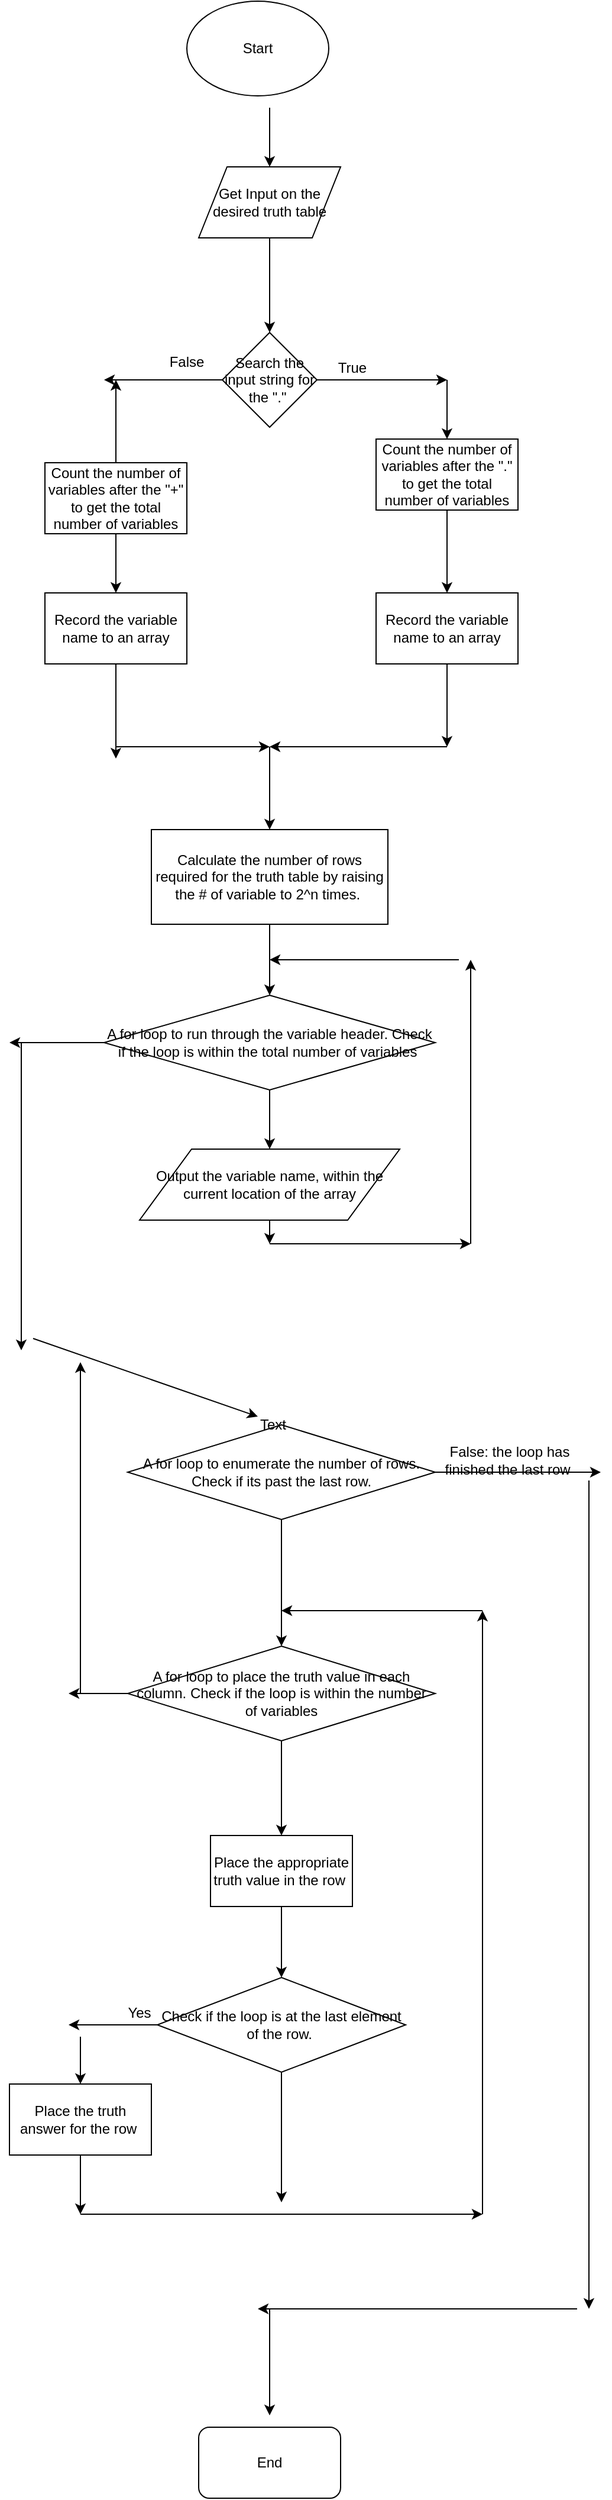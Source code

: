 <mxfile type="github" version="10.7.5"><diagram id="n0dIkmj7toRHK72Zm87M" name="Page-1"><mxGraphModel grid="1" dx="2323" dy="1333" gridSize="10" guides="1" tooltips="1" connect="1" arrows="1" fold="1" page="1" pageScale="1" pageWidth="850" pageHeight="1100" math="0" shadow="0"><root><mxCell id="0" /><mxCell id="1" parent="0" /><mxCell id="3tDDBsGWaGy6T-ooUUBI-1" value="Start" parent="1" style="ellipse;whiteSpace=wrap;html=1;" vertex="1"><mxGeometry as="geometry" x="170" y="20" width="120" height="80" /></mxCell><mxCell id="3tDDBsGWaGy6T-ooUUBI-2" value="" parent="1" style="endArrow=classic;html=1;" edge="1"><mxGeometry as="geometry" width="50" height="50" relative="1"><mxPoint as="sourcePoint" x="240" y="110" /><mxPoint as="targetPoint" x="240" y="160" /></mxGeometry></mxCell><mxCell id="3tDDBsGWaGy6T-ooUUBI-3" value="Get Input on the desired truth table" parent="1" style="shape=parallelogram;perimeter=parallelogramPerimeter;whiteSpace=wrap;html=1;" vertex="1"><mxGeometry as="geometry" x="180" y="160" width="120" height="60" /></mxCell><mxCell id="3tDDBsGWaGy6T-ooUUBI-4" value="" parent="1" style="endArrow=classic;html=1;exitX=0.5;exitY=1;exitDx=0;exitDy=0;entryX=0.5;entryY=0;entryDx=0;entryDy=0;" edge="1" source="3tDDBsGWaGy6T-ooUUBI-3" target="3tDDBsGWaGy6T-ooUUBI-5"><mxGeometry as="geometry" width="50" height="50" relative="1"><mxPoint as="sourcePoint" x="170" y="290" /><mxPoint as="targetPoint" x="240" y="290" /></mxGeometry></mxCell><mxCell id="3tDDBsGWaGy6T-ooUUBI-5" value="Search the input string for the &quot;.&quot;&amp;nbsp;" parent="1" style="rhombus;whiteSpace=wrap;html=1;" vertex="1"><mxGeometry as="geometry" x="200" y="300" width="80" height="80" /></mxCell><mxCell id="3tDDBsGWaGy6T-ooUUBI-9" value="" parent="1" style="endArrow=classic;html=1;exitX=1;exitY=0.5;exitDx=0;exitDy=0;" edge="1" source="3tDDBsGWaGy6T-ooUUBI-5"><mxGeometry as="geometry" width="50" height="50" relative="1"><mxPoint as="sourcePoint" x="300" y="370" /><mxPoint as="targetPoint" x="390" y="340" /></mxGeometry></mxCell><mxCell id="3tDDBsGWaGy6T-ooUUBI-10" value="True" parent="1" style="text;html=1;strokeColor=none;fillColor=none;align=center;verticalAlign=middle;whiteSpace=wrap;rounded=0;" vertex="1"><mxGeometry as="geometry" x="290" y="320" width="40" height="20" /></mxCell><mxCell id="3tDDBsGWaGy6T-ooUUBI-11" value="" parent="1" style="endArrow=classic;html=1;exitX=0;exitY=0.5;exitDx=0;exitDy=0;" edge="1" source="3tDDBsGWaGy6T-ooUUBI-5"><mxGeometry as="geometry" width="50" height="50" relative="1"><mxPoint as="sourcePoint" x="150" y="370" /><mxPoint as="targetPoint" x="100" y="340" /></mxGeometry></mxCell><mxCell id="3tDDBsGWaGy6T-ooUUBI-12" value="False" parent="1" style="text;html=1;strokeColor=none;fillColor=none;align=center;verticalAlign=middle;whiteSpace=wrap;rounded=0;" vertex="1"><mxGeometry as="geometry" x="150" y="310" width="40" height="30" /></mxCell><mxCell id="3tDDBsGWaGy6T-ooUUBI-24" value="" parent="1" style="edgeStyle=orthogonalEdgeStyle;rounded=0;orthogonalLoop=1;jettySize=auto;html=1;" edge="1" source="3tDDBsGWaGy6T-ooUUBI-14" target="3tDDBsGWaGy6T-ooUUBI-19"><mxGeometry as="geometry" relative="1" /></mxCell><mxCell id="3tDDBsGWaGy6T-ooUUBI-14" value="Count the number of variables after the &quot;.&quot; to get the total number of variables" parent="1" style="rounded=0;whiteSpace=wrap;html=1;" vertex="1"><mxGeometry as="geometry" x="330" y="390" width="120" height="60" /></mxCell><mxCell id="3tDDBsGWaGy6T-ooUUBI-15" value="" parent="1" style="endArrow=classic;html=1;entryX=0.5;entryY=0;entryDx=0;entryDy=0;" edge="1" target="3tDDBsGWaGy6T-ooUUBI-14"><mxGeometry as="geometry" width="50" height="50" relative="1"><mxPoint as="sourcePoint" x="390" y="340" /><mxPoint as="targetPoint" x="380" y="370" /></mxGeometry></mxCell><mxCell id="3tDDBsGWaGy6T-ooUUBI-30" value="" parent="1" style="edgeStyle=orthogonalEdgeStyle;rounded=0;orthogonalLoop=1;jettySize=auto;html=1;" edge="1" source="3tDDBsGWaGy6T-ooUUBI-19"><mxGeometry as="geometry" relative="1"><mxPoint as="targetPoint" x="390" y="650" /></mxGeometry></mxCell><mxCell id="3tDDBsGWaGy6T-ooUUBI-19" value="Record the variable name to an array" parent="1" style="rounded=0;whiteSpace=wrap;html=1;" vertex="1"><mxGeometry as="geometry" x="330" y="520" width="120" height="60" /></mxCell><mxCell id="3tDDBsGWaGy6T-ooUUBI-23" value="" parent="1" style="edgeStyle=orthogonalEdgeStyle;rounded=0;orthogonalLoop=1;jettySize=auto;html=1;" edge="1" source="3tDDBsGWaGy6T-ooUUBI-21"><mxGeometry as="geometry" relative="1"><mxPoint as="targetPoint" x="110" y="340" /></mxGeometry></mxCell><mxCell id="3tDDBsGWaGy6T-ooUUBI-26" value="" parent="1" style="edgeStyle=orthogonalEdgeStyle;rounded=0;orthogonalLoop=1;jettySize=auto;html=1;" edge="1" source="3tDDBsGWaGy6T-ooUUBI-21" target="3tDDBsGWaGy6T-ooUUBI-25"><mxGeometry as="geometry" relative="1" /></mxCell><mxCell id="3tDDBsGWaGy6T-ooUUBI-21" value="Count the number of variables after the &quot;+&quot; to get the total number of variables" parent="1" style="rounded=0;whiteSpace=wrap;html=1;" vertex="1"><mxGeometry as="geometry" x="50" y="410" width="120" height="60" /></mxCell><mxCell id="3tDDBsGWaGy6T-ooUUBI-28" value="" parent="1" style="edgeStyle=orthogonalEdgeStyle;rounded=0;orthogonalLoop=1;jettySize=auto;html=1;" edge="1" source="3tDDBsGWaGy6T-ooUUBI-25"><mxGeometry as="geometry" relative="1"><mxPoint as="targetPoint" x="110" y="660" /></mxGeometry></mxCell><mxCell id="3tDDBsGWaGy6T-ooUUBI-25" value="Record the variable name to an array" parent="1" style="rounded=0;whiteSpace=wrap;html=1;" vertex="1"><mxGeometry as="geometry" x="50" y="520" width="120" height="60" /></mxCell><mxCell id="3tDDBsGWaGy6T-ooUUBI-31" value="" parent="1" style="endArrow=classic;html=1;" edge="1"><mxGeometry as="geometry" width="50" height="50" relative="1"><mxPoint as="sourcePoint" x="110" y="650" /><mxPoint as="targetPoint" x="240" y="650" /></mxGeometry></mxCell><mxCell id="3tDDBsGWaGy6T-ooUUBI-32" value="" parent="1" style="endArrow=classic;html=1;" edge="1"><mxGeometry as="geometry" width="50" height="50" relative="1"><mxPoint as="sourcePoint" x="390" y="650" /><mxPoint as="targetPoint" x="240" y="650" /></mxGeometry></mxCell><mxCell id="3tDDBsGWaGy6T-ooUUBI-33" value="" parent="1" style="endArrow=classic;html=1;" edge="1"><mxGeometry as="geometry" width="50" height="50" relative="1"><mxPoint as="sourcePoint" x="240" y="650" /><mxPoint as="targetPoint" x="240" y="720" /></mxGeometry></mxCell><mxCell id="3tDDBsGWaGy6T-ooUUBI-47" value="" parent="1" style="edgeStyle=orthogonalEdgeStyle;rounded=0;orthogonalLoop=1;jettySize=auto;html=1;" edge="1" source="3tDDBsGWaGy6T-ooUUBI-34" target="3tDDBsGWaGy6T-ooUUBI-40"><mxGeometry as="geometry" relative="1" /></mxCell><mxCell id="3tDDBsGWaGy6T-ooUUBI-34" value="Calculate the number of rows required for the truth table by raising the # of variable to 2^n times.&amp;nbsp;" parent="1" style="rounded=0;whiteSpace=wrap;html=1;" vertex="1"><mxGeometry as="geometry" x="140" y="720" width="200" height="80" /></mxCell><mxCell id="3tDDBsGWaGy6T-ooUUBI-59" value="" parent="1" style="edgeStyle=orthogonalEdgeStyle;rounded=0;orthogonalLoop=1;jettySize=auto;html=1;" edge="1" source="3tDDBsGWaGy6T-ooUUBI-35"><mxGeometry as="geometry" relative="1"><mxPoint as="targetPoint" x="250" y="1410" /></mxGeometry></mxCell><mxCell id="lY9NKrKC_HlVEk7gtTX0-11" value="" parent="1" style="edgeStyle=orthogonalEdgeStyle;rounded=0;orthogonalLoop=1;jettySize=auto;html=1;" edge="1" source="3tDDBsGWaGy6T-ooUUBI-35"><mxGeometry as="geometry" relative="1"><mxPoint as="targetPoint" x="520" y="1263" /></mxGeometry></mxCell><mxCell id="3tDDBsGWaGy6T-ooUUBI-35" value="A for loop to enumerate the number of rows. Check if its past the last row." parent="1" style="rhombus;whiteSpace=wrap;html=1;" vertex="1"><mxGeometry as="geometry" x="120" y="1223" width="260" height="80" /></mxCell><mxCell id="3tDDBsGWaGy6T-ooUUBI-48" value="" parent="1" style="edgeStyle=orthogonalEdgeStyle;rounded=0;orthogonalLoop=1;jettySize=auto;html=1;" edge="1" source="3tDDBsGWaGy6T-ooUUBI-40" target="3tDDBsGWaGy6T-ooUUBI-42"><mxGeometry as="geometry" relative="1" /></mxCell><mxCell id="3tDDBsGWaGy6T-ooUUBI-52" value="" parent="1" style="edgeStyle=orthogonalEdgeStyle;rounded=0;orthogonalLoop=1;jettySize=auto;html=1;" edge="1" source="3tDDBsGWaGy6T-ooUUBI-40"><mxGeometry as="geometry" relative="1"><mxPoint as="targetPoint" x="20" y="900" /></mxGeometry></mxCell><mxCell id="3tDDBsGWaGy6T-ooUUBI-40" value="A for loop to run through the variable header. Check if the loop is within the total number of variables&amp;nbsp;" parent="1" style="rhombus;whiteSpace=wrap;html=1;" vertex="1"><mxGeometry as="geometry" x="100" y="860" width="280" height="80" /></mxCell><mxCell id="3tDDBsGWaGy6T-ooUUBI-56" value="" parent="1" style="edgeStyle=orthogonalEdgeStyle;rounded=0;orthogonalLoop=1;jettySize=auto;html=1;" edge="1" source="3tDDBsGWaGy6T-ooUUBI-42"><mxGeometry as="geometry" relative="1"><mxPoint as="targetPoint" x="240" y="1070" /></mxGeometry></mxCell><mxCell id="3tDDBsGWaGy6T-ooUUBI-42" value="Output the variable name, within the current location of the array" parent="1" style="shape=parallelogram;perimeter=parallelogramPerimeter;whiteSpace=wrap;html=1;" vertex="1"><mxGeometry as="geometry" x="130" y="990" width="220" height="60" /></mxCell><mxCell id="3tDDBsGWaGy6T-ooUUBI-43" value="" parent="1" style="endArrow=classic;html=1;" edge="1"><mxGeometry as="geometry" width="50" height="50" relative="1"><mxPoint as="sourcePoint" x="240" y="1070" /><mxPoint as="targetPoint" x="410" y="1070" /></mxGeometry></mxCell><mxCell id="3tDDBsGWaGy6T-ooUUBI-46" value="" parent="1" style="endArrow=classic;html=1;" edge="1"><mxGeometry as="geometry" width="50" height="50" relative="1"><mxPoint as="sourcePoint" x="410" y="1070" /><mxPoint as="targetPoint" x="410" y="830" /></mxGeometry></mxCell><mxCell id="3tDDBsGWaGy6T-ooUUBI-50" value="" parent="1" style="endArrow=classic;html=1;" edge="1"><mxGeometry as="geometry" width="50" height="50" relative="1"><mxPoint as="sourcePoint" x="400" y="830" /><mxPoint as="targetPoint" x="240" y="830" /></mxGeometry></mxCell><mxCell id="3tDDBsGWaGy6T-ooUUBI-53" value="" parent="1" style="endArrow=classic;html=1;" edge="1"><mxGeometry as="geometry" width="50" height="50" relative="1"><mxPoint as="sourcePoint" x="30" y="900" /><mxPoint as="targetPoint" x="30" y="1160" /></mxGeometry></mxCell><mxCell id="3tDDBsGWaGy6T-ooUUBI-54" value="" parent="1" style="endArrow=classic;html=1;" edge="1" target="3tDDBsGWaGy6T-ooUUBI-57"><mxGeometry as="geometry" width="50" height="50" relative="1"><mxPoint as="sourcePoint" x="40" y="1150" /><mxPoint as="targetPoint" x="240" y="1150" /></mxGeometry></mxCell><mxCell id="3tDDBsGWaGy6T-ooUUBI-57" value="Text" parent="1" style="text;html=1;resizable=0;points=[];autosize=1;align=left;verticalAlign=top;spacingTop=-4;" vertex="1"><mxGeometry as="geometry" x="230" y="1213" width="40" height="20" /></mxCell><mxCell id="3tDDBsGWaGy6T-ooUUBI-62" value="" parent="1" style="edgeStyle=orthogonalEdgeStyle;rounded=0;orthogonalLoop=1;jettySize=auto;html=1;" edge="1" source="3tDDBsGWaGy6T-ooUUBI-60"><mxGeometry as="geometry" relative="1"><mxPoint as="targetPoint" x="250" y="1570" /></mxGeometry></mxCell><mxCell id="lY9NKrKC_HlVEk7gtTX0-9" value="" parent="1" style="edgeStyle=orthogonalEdgeStyle;rounded=0;orthogonalLoop=1;jettySize=auto;html=1;" edge="1" source="3tDDBsGWaGy6T-ooUUBI-60"><mxGeometry as="geometry" relative="1"><mxPoint as="targetPoint" x="70" y="1450" /></mxGeometry></mxCell><mxCell id="3tDDBsGWaGy6T-ooUUBI-60" value="A for loop to place the truth value in each column. Check if the loop is within the number of variables" parent="1" style="rhombus;whiteSpace=wrap;html=1;" vertex="1"><mxGeometry as="geometry" x="120" y="1410" width="260" height="80" /></mxCell><mxCell id="3tDDBsGWaGy6T-ooUUBI-66" value="" parent="1" style="edgeStyle=orthogonalEdgeStyle;rounded=0;orthogonalLoop=1;jettySize=auto;html=1;" edge="1" source="3tDDBsGWaGy6T-ooUUBI-63" target="3tDDBsGWaGy6T-ooUUBI-65"><mxGeometry as="geometry" relative="1" /></mxCell><mxCell id="3tDDBsGWaGy6T-ooUUBI-63" value="Place the appropriate truth value in the row&amp;nbsp;" parent="1" style="rounded=0;whiteSpace=wrap;html=1;" vertex="1"><mxGeometry as="geometry" x="190" y="1570" width="120" height="60" /></mxCell><mxCell id="3tDDBsGWaGy6T-ooUUBI-73" value="" parent="1" style="edgeStyle=orthogonalEdgeStyle;rounded=0;orthogonalLoop=1;jettySize=auto;html=1;" edge="1" source="3tDDBsGWaGy6T-ooUUBI-65"><mxGeometry as="geometry" relative="1"><mxPoint as="targetPoint" x="250" y="1880" /></mxGeometry></mxCell><mxCell id="lY9NKrKC_HlVEk7gtTX0-4" value="" parent="1" style="edgeStyle=orthogonalEdgeStyle;rounded=0;orthogonalLoop=1;jettySize=auto;html=1;" edge="1" source="3tDDBsGWaGy6T-ooUUBI-65"><mxGeometry as="geometry" relative="1"><mxPoint as="targetPoint" x="70" y="1730" /></mxGeometry></mxCell><mxCell id="3tDDBsGWaGy6T-ooUUBI-65" value="Check if the loop is at the last element of the row.&amp;nbsp;" parent="1" style="rhombus;whiteSpace=wrap;html=1;" vertex="1"><mxGeometry as="geometry" x="145" y="1690" width="210" height="80" /></mxCell><mxCell id="3tDDBsGWaGy6T-ooUUBI-69" value="" parent="1" style="endArrow=classic;html=1;entryX=0.5;entryY=0;entryDx=0;entryDy=0;" edge="1" target="3tDDBsGWaGy6T-ooUUBI-70"><mxGeometry as="geometry" width="50" height="50" relative="1"><mxPoint as="sourcePoint" x="80" y="1740" /><mxPoint as="targetPoint" x="430" y="1780" /></mxGeometry></mxCell><mxCell id="3tDDBsGWaGy6T-ooUUBI-75" value="" parent="1" style="edgeStyle=orthogonalEdgeStyle;rounded=0;orthogonalLoop=1;jettySize=auto;html=1;" edge="1" source="3tDDBsGWaGy6T-ooUUBI-70"><mxGeometry as="geometry" relative="1"><mxPoint as="targetPoint" x="80" y="1890" /></mxGeometry></mxCell><mxCell id="3tDDBsGWaGy6T-ooUUBI-70" value="Place the truth answer for the row&amp;nbsp;" parent="1" style="rounded=0;whiteSpace=wrap;html=1;" vertex="1"><mxGeometry as="geometry" x="20" y="1780" width="120" height="60" /></mxCell><mxCell id="3tDDBsGWaGy6T-ooUUBI-71" value="Yes" parent="1" style="text;html=1;strokeColor=none;fillColor=none;align=center;verticalAlign=middle;whiteSpace=wrap;rounded=0;" vertex="1"><mxGeometry as="geometry" x="110" y="1710" width="40" height="20" /></mxCell><mxCell id="3tDDBsGWaGy6T-ooUUBI-76" value="" parent="1" style="endArrow=classic;html=1;" edge="1"><mxGeometry as="geometry" width="50" height="50" relative="1"><mxPoint as="sourcePoint" x="80" y="1890" /><mxPoint as="targetPoint" x="420" y="1890" /></mxGeometry></mxCell><mxCell id="lY9NKrKC_HlVEk7gtTX0-5" value="" parent="1" style="endArrow=classic;html=1;" edge="1"><mxGeometry as="geometry" width="50" height="50" relative="1"><mxPoint as="sourcePoint" x="420" y="1890" /><mxPoint as="targetPoint" x="420" y="1380" /></mxGeometry></mxCell><mxCell id="lY9NKrKC_HlVEk7gtTX0-6" value="" parent="1" style="endArrow=classic;html=1;" edge="1"><mxGeometry as="geometry" width="50" height="50" relative="1"><mxPoint as="sourcePoint" x="420" y="1380" /><mxPoint as="targetPoint" x="250" y="1380" /></mxGeometry></mxCell><mxCell id="lY9NKrKC_HlVEk7gtTX0-7" value="" parent="1" style="endArrow=classic;html=1;" edge="1"><mxGeometry as="geometry" width="50" height="50" relative="1"><mxPoint as="sourcePoint" x="80" y="1450" /><mxPoint as="targetPoint" x="80" y="1170" /></mxGeometry></mxCell><mxCell id="lY9NKrKC_HlVEk7gtTX0-12" value="" parent="1" style="endArrow=classic;html=1;" edge="1"><mxGeometry as="geometry" width="50" height="50" relative="1"><mxPoint as="sourcePoint" x="510" y="1270" /><mxPoint as="targetPoint" x="510" y="1970" /></mxGeometry></mxCell><mxCell id="lY9NKrKC_HlVEk7gtTX0-13" value="" parent="1" style="endArrow=classic;html=1;" edge="1"><mxGeometry as="geometry" width="50" height="50" relative="1"><mxPoint as="sourcePoint" x="500" y="1970" /><mxPoint as="targetPoint" x="230" y="1970" /></mxGeometry></mxCell><mxCell id="lY9NKrKC_HlVEk7gtTX0-14" value="" parent="1" style="endArrow=classic;html=1;" edge="1"><mxGeometry as="geometry" width="50" height="50" relative="1"><mxPoint as="sourcePoint" x="240" y="1970" /><mxPoint as="targetPoint" x="240" y="2060" /></mxGeometry></mxCell><mxCell id="lY9NKrKC_HlVEk7gtTX0-15" value="End" parent="1" style="rounded=1;whiteSpace=wrap;html=1;" vertex="1"><mxGeometry as="geometry" x="180" y="2070" width="120" height="60" /></mxCell><mxCell id="lY9NKrKC_HlVEk7gtTX0-16" value="False: the loop has finished the last row&amp;nbsp;" parent="1" style="text;html=1;strokeColor=none;fillColor=none;align=center;verticalAlign=middle;whiteSpace=wrap;rounded=0;" vertex="1"><mxGeometry as="geometry" x="380" y="1243" width="126" height="20" /></mxCell></root></mxGraphModel></diagram><diagram id="4S7MjrdaixZzKJgvziyL" name="Page-2"><mxGraphModel grid="1" dx="455" dy="682" gridSize="10" guides="1" tooltips="1" connect="1" arrows="1" fold="1" page="1" pageScale="1" pageWidth="850" pageHeight="1100" math="0" shadow="0"><root><mxCell id="vhrTQ89phmCyStM5IVhk-0" /><mxCell id="vhrTQ89phmCyStM5IVhk-1" parent="vhrTQ89phmCyStM5IVhk-0" /></root></mxGraphModel></diagram></mxfile>